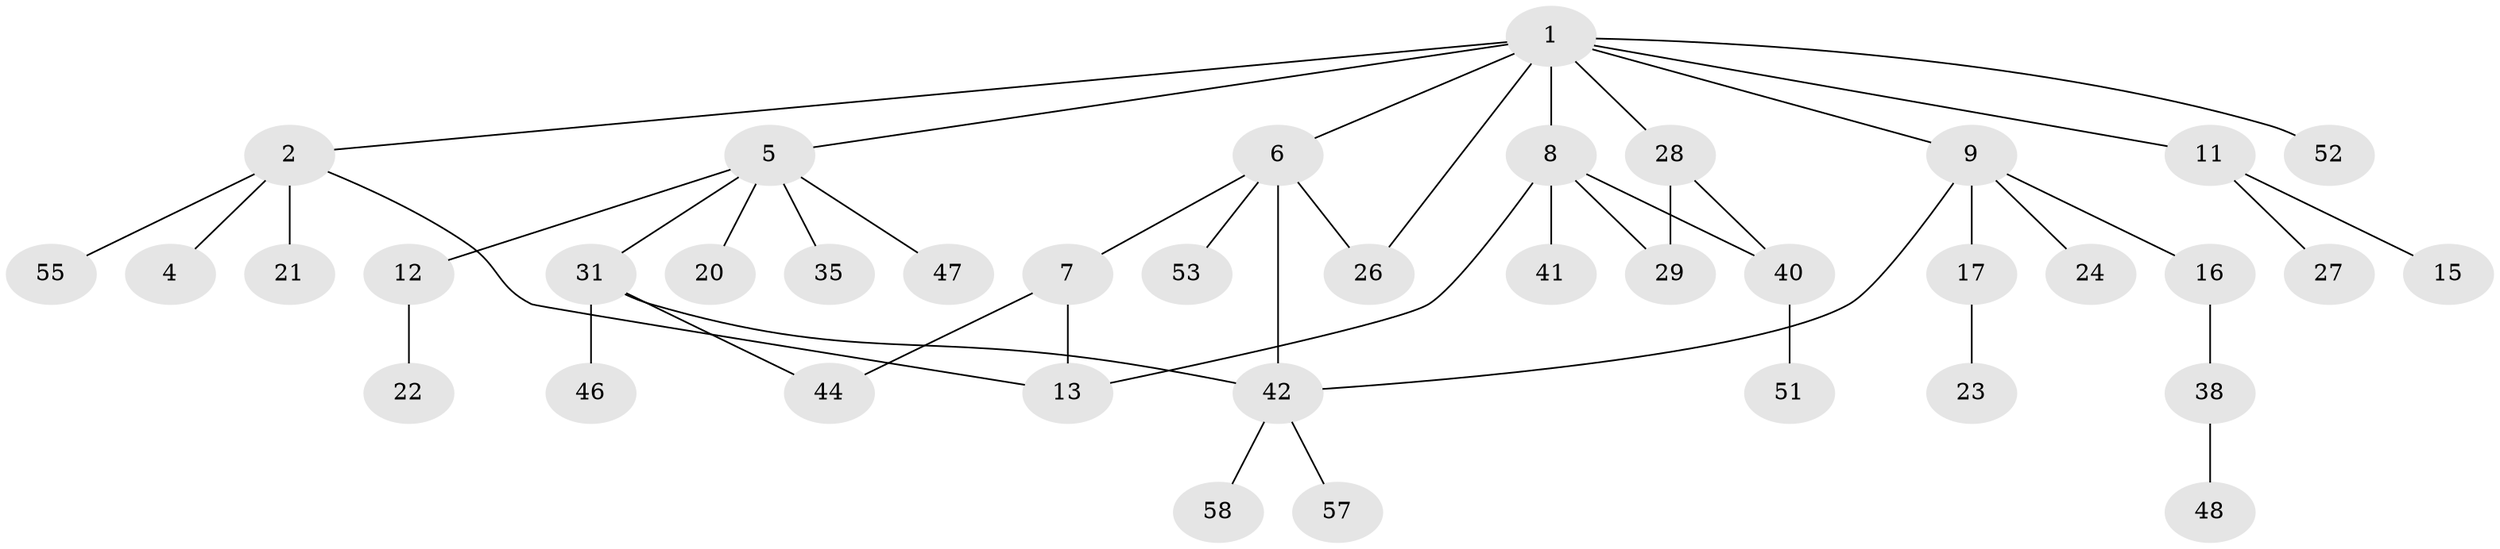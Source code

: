 // original degree distribution, {5: 0.05172413793103448, 6: 0.05172413793103448, 1: 0.4482758620689655, 3: 0.1896551724137931, 2: 0.1896551724137931, 4: 0.06896551724137931}
// Generated by graph-tools (version 1.1) at 2025/41/03/06/25 10:41:30]
// undirected, 39 vertices, 46 edges
graph export_dot {
graph [start="1"]
  node [color=gray90,style=filled];
  1 [super="+3"];
  2 [super="+32"];
  4;
  5 [super="+19"];
  6 [super="+37"];
  7 [super="+18"];
  8 [super="+30"];
  9 [super="+10"];
  11 [super="+14"];
  12 [super="+54"];
  13;
  15 [super="+25"];
  16;
  17;
  20;
  21;
  22;
  23 [super="+43"];
  24;
  26;
  27 [super="+34"];
  28 [super="+36"];
  29 [super="+33"];
  31 [super="+39"];
  35;
  38 [super="+56"];
  40 [super="+49"];
  41;
  42 [super="+45"];
  44;
  46;
  47;
  48 [super="+50"];
  51;
  52;
  53;
  55;
  57;
  58;
  1 -- 2;
  1 -- 6;
  1 -- 8;
  1 -- 26;
  1 -- 52;
  1 -- 5;
  1 -- 9;
  1 -- 11;
  1 -- 28;
  2 -- 4;
  2 -- 21;
  2 -- 55;
  2 -- 13;
  5 -- 12;
  5 -- 35;
  5 -- 20;
  5 -- 31;
  5 -- 47;
  6 -- 7;
  6 -- 42;
  6 -- 53;
  6 -- 26;
  7 -- 44;
  7 -- 13;
  8 -- 13;
  8 -- 29;
  8 -- 41;
  8 -- 40;
  9 -- 24;
  9 -- 16;
  9 -- 42;
  9 -- 17;
  11 -- 15;
  11 -- 27;
  12 -- 22;
  16 -- 38;
  17 -- 23;
  28 -- 29;
  28 -- 40;
  31 -- 46;
  31 -- 42;
  31 -- 44;
  38 -- 48;
  40 -- 51;
  42 -- 57;
  42 -- 58;
}
